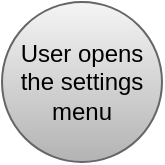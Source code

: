 <mxfile version="13.8.8" type="github">
  <diagram id="GERpwd1_SjyK3ptSiJkn" name="Page-1">
    <mxGraphModel dx="1052" dy="745" grid="1" gridSize="10" guides="1" tooltips="1" connect="1" arrows="1" fold="1" page="1" pageScale="1" pageWidth="850" pageHeight="1100" math="0" shadow="0">
      <root>
        <mxCell id="0" />
        <mxCell id="1" parent="0" />
        <mxCell id="kqS_TdrLSZN1OfgmQclp-1" value="User opens the settings menu" style="ellipse;whiteSpace=wrap;html=1;aspect=fixed;gradientColor=#b3b3b3;fillColor=#f5f5f5;strokeColor=#666666;" vertex="1" parent="1">
          <mxGeometry x="400" y="50" width="80" height="80" as="geometry" />
        </mxCell>
      </root>
    </mxGraphModel>
  </diagram>
</mxfile>
